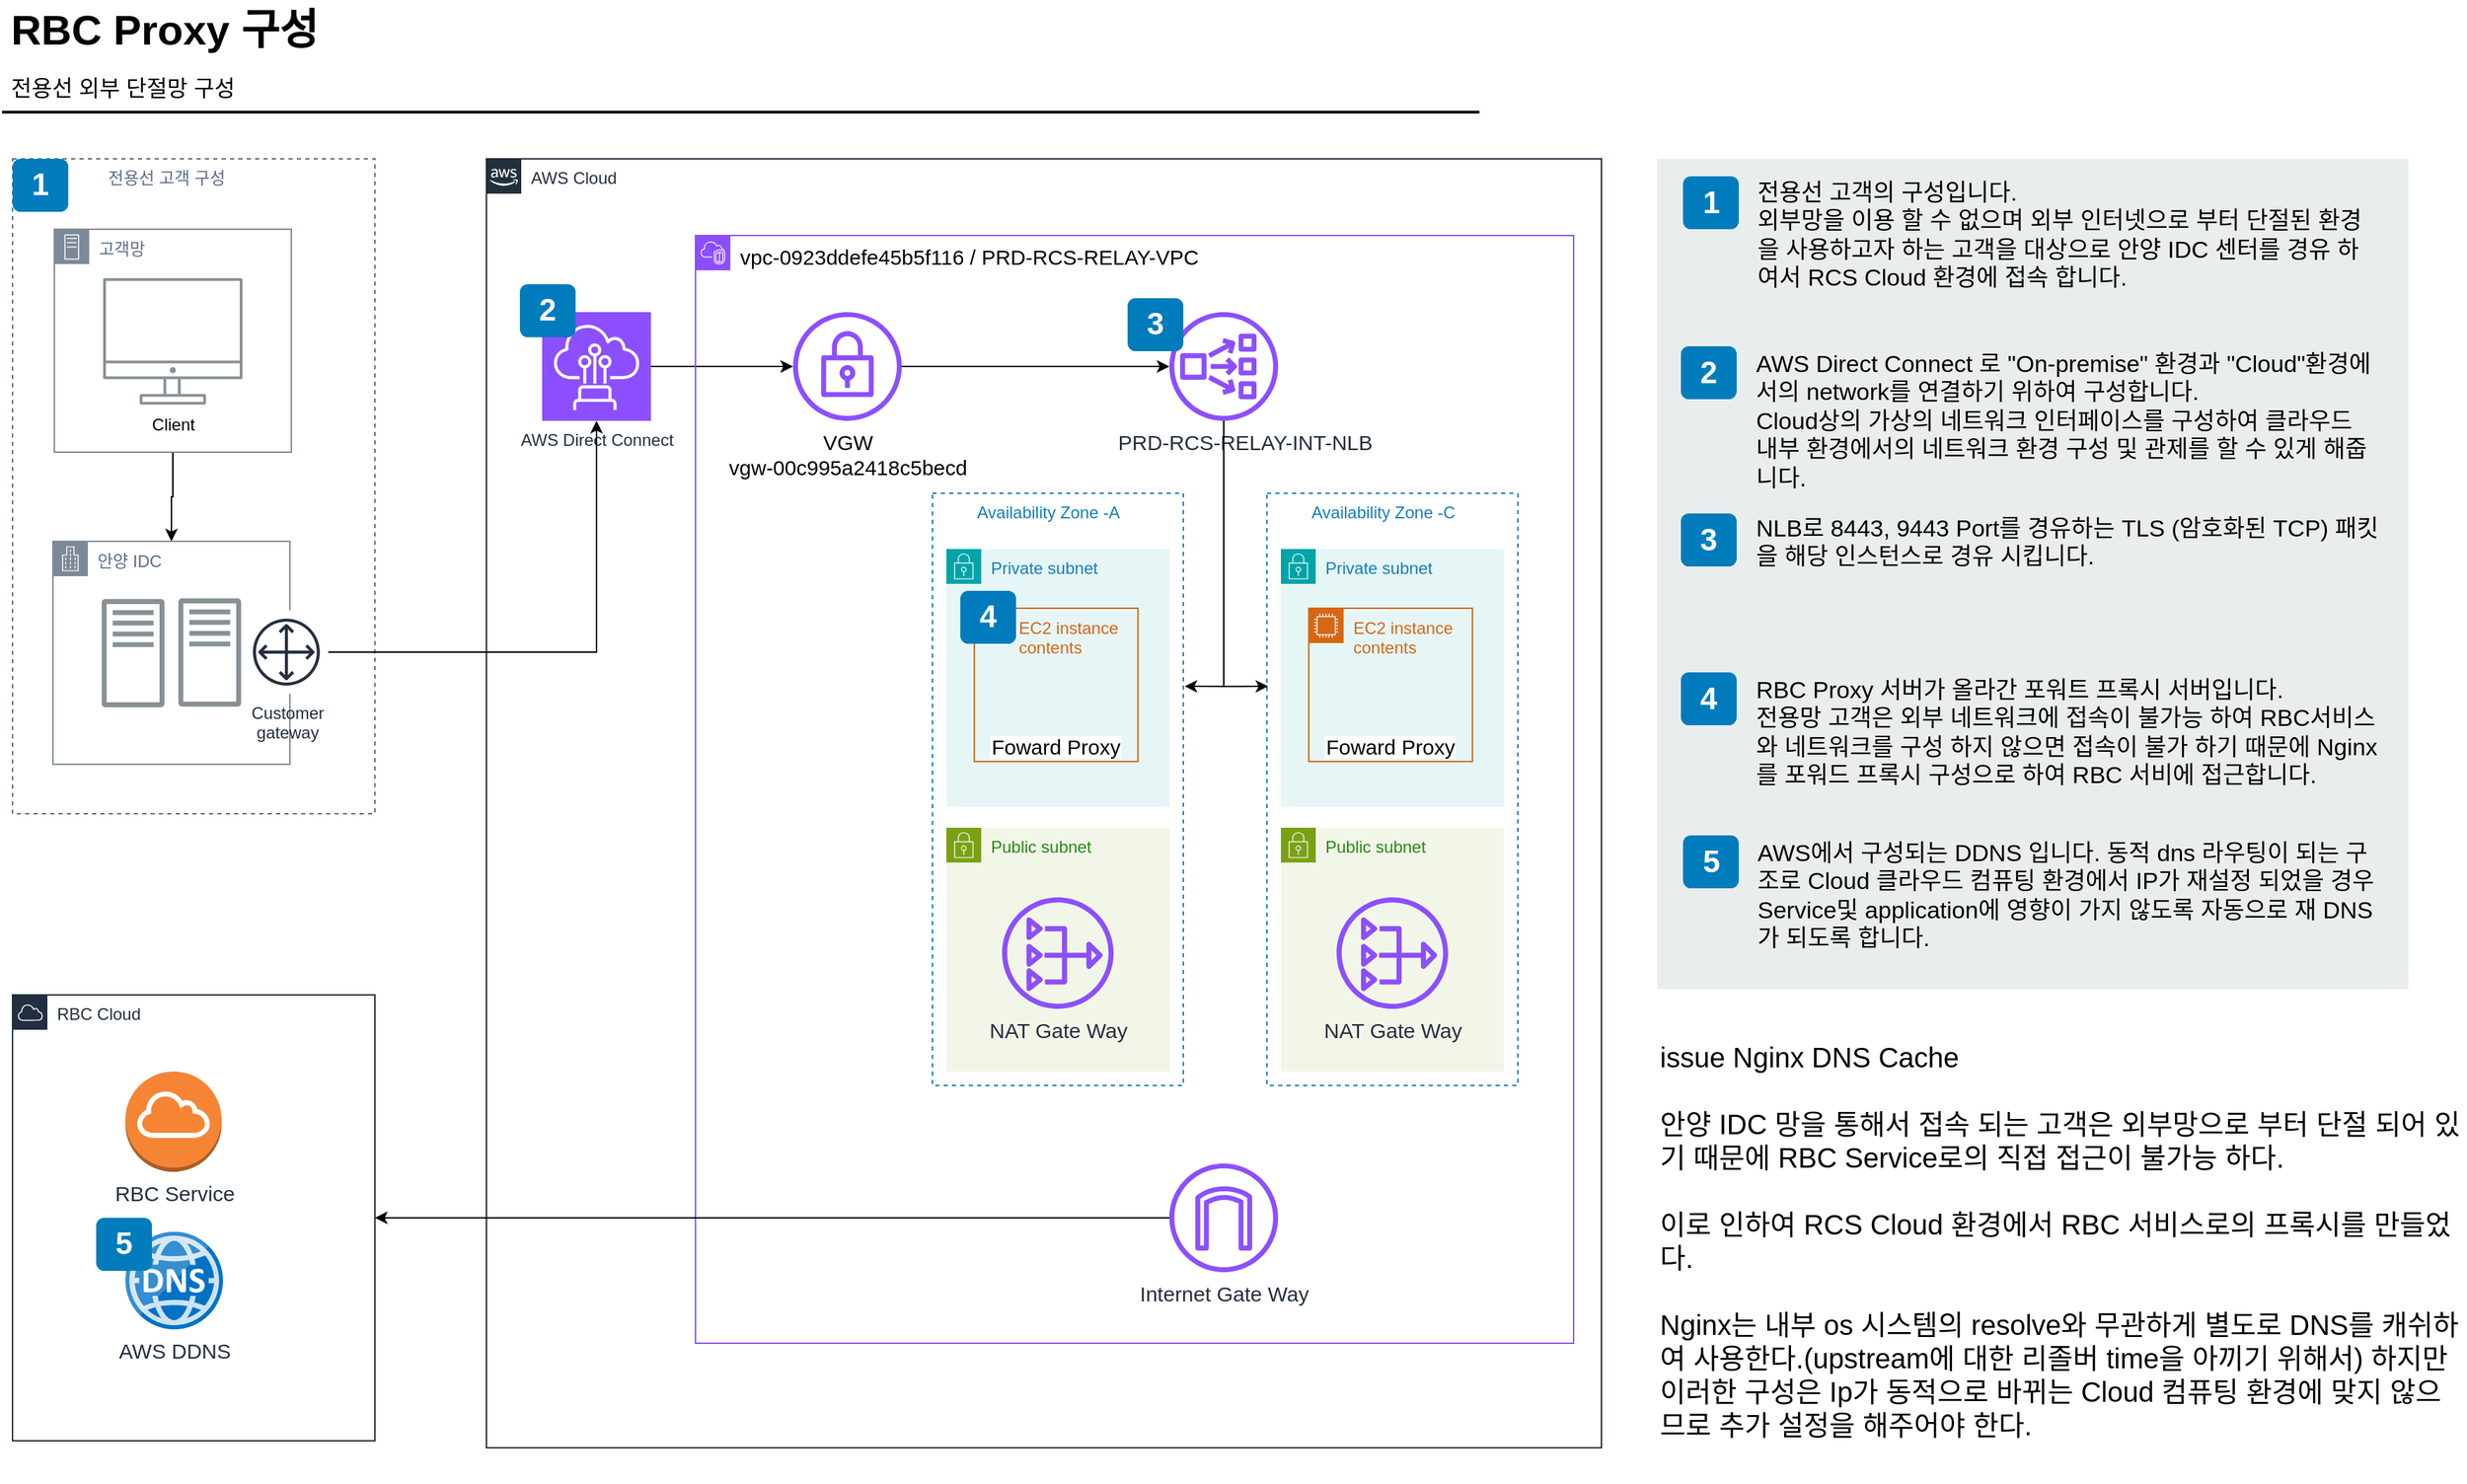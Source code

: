 <mxfile version="22.1.21" type="device" pages="3">
  <diagram id="gCwXRMIz21rzJuZSaW_x" name="RBC Proxy 구성">
    <mxGraphModel dx="2605" dy="1200" grid="1" gridSize="10" guides="1" tooltips="1" connect="1" arrows="1" fold="1" page="1" pageScale="1" pageWidth="827" pageHeight="1169" math="0" shadow="0">
      <root>
        <mxCell id="0" />
        <mxCell id="1" parent="0" />
        <mxCell id="jZVaUwOg5UY3L9NAnvdq-71" value="AWS Cloud" style="points=[[0,0],[0.25,0],[0.5,0],[0.75,0],[1,0],[1,0.25],[1,0.5],[1,0.75],[1,1],[0.75,1],[0.5,1],[0.25,1],[0,1],[0,0.75],[0,0.5],[0,0.25]];outlineConnect=0;gradientColor=none;html=1;whiteSpace=wrap;fontSize=12;fontStyle=0;shape=mxgraph.aws4.group;grIcon=mxgraph.aws4.group_aws_cloud_alt;strokeColor=#232F3E;fillColor=none;verticalAlign=top;align=left;spacingLeft=30;fontColor=#232F3E;dashed=0;labelBackgroundColor=none;container=1;pointerEvents=0;collapsible=0;recursiveResize=0;" parent="1" vertex="1">
          <mxGeometry x="380" y="140" width="800" height="925" as="geometry" />
        </mxCell>
        <mxCell id="b9-UMJMW0NDRinfDV-N9-56" style="edgeStyle=orthogonalEdgeStyle;rounded=0;orthogonalLoop=1;jettySize=auto;html=1;fontFamily=Helvetica;fontSize=12;fontColor=#232F3E;" parent="jZVaUwOg5UY3L9NAnvdq-71" source="b9-UMJMW0NDRinfDV-N9-14" target="b9-UMJMW0NDRinfDV-N9-18" edge="1">
          <mxGeometry relative="1" as="geometry" />
        </mxCell>
        <mxCell id="b9-UMJMW0NDRinfDV-N9-14" value="AWS Direct Connect" style="sketch=0;points=[[0,0,0],[0.25,0,0],[0.5,0,0],[0.75,0,0],[1,0,0],[0,1,0],[0.25,1,0],[0.5,1,0],[0.75,1,0],[1,1,0],[0,0.25,0],[0,0.5,0],[0,0.75,0],[1,0.25,0],[1,0.5,0],[1,0.75,0]];outlineConnect=0;fontColor=#232F3E;fillColor=#8C4FFF;strokeColor=#ffffff;dashed=0;verticalLabelPosition=bottom;verticalAlign=top;align=center;html=1;fontSize=12;fontStyle=0;aspect=fixed;shape=mxgraph.aws4.resourceIcon;resIcon=mxgraph.aws4.direct_connect;" parent="jZVaUwOg5UY3L9NAnvdq-71" vertex="1">
          <mxGeometry x="40" y="110" width="78" height="78" as="geometry" />
        </mxCell>
        <mxCell id="b9-UMJMW0NDRinfDV-N9-27" value="vpc-0923ddefe45b5f116 / PRD-RCS-RELAY-VPC" style="points=[[0,0],[0.25,0],[0.5,0],[0.75,0],[1,0],[1,0.25],[1,0.5],[1,0.75],[1,1],[0.75,1],[0.5,1],[0.25,1],[0,1],[0,0.75],[0,0.5],[0,0.25]];outlineConnect=0;gradientColor=none;html=1;whiteSpace=wrap;container=1;pointerEvents=0;collapsible=0;recursiveResize=0;shape=mxgraph.aws4.group;grIcon=mxgraph.aws4.group_vpc2;strokeColor=#8C4FFF;fillColor=none;verticalAlign=top;align=left;spacingLeft=30;dashed=0;fontSize=15;" parent="jZVaUwOg5UY3L9NAnvdq-71" vertex="1">
          <mxGeometry x="150" y="55" width="630" height="795" as="geometry" />
        </mxCell>
        <mxCell id="b9-UMJMW0NDRinfDV-N9-57" style="edgeStyle=orthogonalEdgeStyle;rounded=0;orthogonalLoop=1;jettySize=auto;html=1;fontFamily=Helvetica;fontSize=12;fontColor=#232F3E;" parent="b9-UMJMW0NDRinfDV-N9-27" source="b9-UMJMW0NDRinfDV-N9-18" target="b9-UMJMW0NDRinfDV-N9-28" edge="1">
          <mxGeometry relative="1" as="geometry" />
        </mxCell>
        <mxCell id="b9-UMJMW0NDRinfDV-N9-18" value="VGW&lt;br&gt;vgw-00c995a2418c5becd" style="sketch=0;outlineConnect=0;gradientColor=none;fillColor=#8C4FFF;strokeColor=none;dashed=0;verticalLabelPosition=bottom;verticalAlign=top;align=center;html=1;aspect=fixed;pointerEvents=1;shape=mxgraph.aws4.vpn_gateway;spacingLeft=0;labelPosition=center;fontSize=15;" parent="b9-UMJMW0NDRinfDV-N9-27" vertex="1">
          <mxGeometry x="70" y="55" width="78" height="78" as="geometry" />
        </mxCell>
        <mxCell id="b9-UMJMW0NDRinfDV-N9-28" value="PRD-RCS-RELAY-INT-NLB" style="sketch=0;outlineConnect=0;fontColor=#232F3E;gradientColor=none;fillColor=#8C4FFF;strokeColor=none;dashed=0;verticalLabelPosition=bottom;verticalAlign=top;align=center;html=1;fontSize=15;fontStyle=0;aspect=fixed;pointerEvents=1;shape=mxgraph.aws4.network_load_balancer;labelBackgroundColor=none;spacingLeft=30;fontFamily=Helvetica;" parent="b9-UMJMW0NDRinfDV-N9-27" vertex="1">
          <mxGeometry x="340" y="55" width="78" height="78" as="geometry" />
        </mxCell>
        <mxCell id="b9-UMJMW0NDRinfDV-N9-30" value="Availability Zone -C" style="fillColor=none;strokeColor=#147EBA;dashed=1;verticalAlign=top;fontStyle=0;fontColor=#147EBA;whiteSpace=wrap;html=1;labelBackgroundColor=none;pointerEvents=0;align=left;spacingLeft=30;fontFamily=Helvetica;fontSize=12;" parent="b9-UMJMW0NDRinfDV-N9-27" vertex="1">
          <mxGeometry x="410" y="185" width="180" height="425" as="geometry" />
        </mxCell>
        <mxCell id="b9-UMJMW0NDRinfDV-N9-33" value="Public subnet" style="points=[[0,0],[0.25,0],[0.5,0],[0.75,0],[1,0],[1,0.25],[1,0.5],[1,0.75],[1,1],[0.75,1],[0.5,1],[0.25,1],[0,1],[0,0.75],[0,0.5],[0,0.25]];outlineConnect=0;gradientColor=none;html=1;whiteSpace=wrap;fontSize=12;fontStyle=0;container=1;pointerEvents=0;collapsible=0;recursiveResize=0;shape=mxgraph.aws4.group;grIcon=mxgraph.aws4.group_security_group;grStroke=0;strokeColor=#7AA116;fillColor=#F2F6E8;verticalAlign=top;align=left;spacingLeft=30;fontColor=#248814;dashed=0;labelBackgroundColor=none;fontFamily=Helvetica;" parent="b9-UMJMW0NDRinfDV-N9-27" vertex="1">
          <mxGeometry x="420" y="425" width="160" height="175" as="geometry" />
        </mxCell>
        <mxCell id="b9-UMJMW0NDRinfDV-N9-35" value="Private subnet" style="points=[[0,0],[0.25,0],[0.5,0],[0.75,0],[1,0],[1,0.25],[1,0.5],[1,0.75],[1,1],[0.75,1],[0.5,1],[0.25,1],[0,1],[0,0.75],[0,0.5],[0,0.25]];outlineConnect=0;gradientColor=none;html=1;whiteSpace=wrap;fontSize=12;fontStyle=0;container=1;pointerEvents=0;collapsible=0;recursiveResize=0;shape=mxgraph.aws4.group;grIcon=mxgraph.aws4.group_security_group;grStroke=0;strokeColor=#00A4A6;fillColor=#E6F6F7;verticalAlign=top;align=left;spacingLeft=30;fontColor=#147EBA;dashed=0;labelBackgroundColor=none;fontFamily=Helvetica;" parent="b9-UMJMW0NDRinfDV-N9-27" vertex="1">
          <mxGeometry x="420" y="225" width="160" height="185" as="geometry" />
        </mxCell>
        <mxCell id="b9-UMJMW0NDRinfDV-N9-41" value="EC2 instance contents" style="points=[[0,0],[0.25,0],[0.5,0],[0.75,0],[1,0],[1,0.25],[1,0.5],[1,0.75],[1,1],[0.75,1],[0.5,1],[0.25,1],[0,1],[0,0.75],[0,0.5],[0,0.25]];outlineConnect=0;gradientColor=none;html=1;whiteSpace=wrap;fontSize=12;fontStyle=0;container=1;pointerEvents=0;collapsible=0;recursiveResize=0;shape=mxgraph.aws4.group;grIcon=mxgraph.aws4.group_ec2_instance_contents;strokeColor=#D86613;fillColor=none;verticalAlign=top;align=left;spacingLeft=30;fontColor=#D86613;dashed=0;labelBackgroundColor=none;fontFamily=Helvetica;" parent="b9-UMJMW0NDRinfDV-N9-35" vertex="1">
          <mxGeometry x="20" y="42.5" width="117.42" height="110" as="geometry" />
        </mxCell>
        <mxCell id="b9-UMJMW0NDRinfDV-N9-43" value="Foward Proxy" style="shape=image;verticalLabelPosition=bottom;labelBackgroundColor=default;verticalAlign=top;aspect=fixed;imageAspect=0;image=https://miro.medium.com/v2/resize:fit:1200/0*mjG1YdoT7xPcnznN.jpg;fontSize=15;" parent="b9-UMJMW0NDRinfDV-N9-41" vertex="1">
          <mxGeometry x="2.58" y="39" width="112.26" height="45" as="geometry" />
        </mxCell>
        <mxCell id="b9-UMJMW0NDRinfDV-N9-37" value="NAT Gate Way" style="sketch=0;outlineConnect=0;fontColor=#232F3E;gradientColor=none;fillColor=#8C4FFF;strokeColor=none;dashed=0;verticalLabelPosition=bottom;verticalAlign=top;align=center;html=1;fontSize=15;fontStyle=0;aspect=fixed;pointerEvents=1;shape=mxgraph.aws4.nat_gateway;labelBackgroundColor=none;spacingLeft=0;fontFamily=Helvetica;" parent="b9-UMJMW0NDRinfDV-N9-27" vertex="1">
          <mxGeometry x="460" y="475" width="80" height="80" as="geometry" />
        </mxCell>
        <mxCell id="b9-UMJMW0NDRinfDV-N9-58" value="Internet Gate Way" style="sketch=0;outlineConnect=0;fontColor=#232F3E;gradientColor=none;fillColor=#8C4FFF;strokeColor=none;dashed=0;verticalLabelPosition=bottom;verticalAlign=top;align=center;html=1;fontSize=15;fontStyle=0;aspect=fixed;pointerEvents=1;shape=mxgraph.aws4.internet_gateway;labelBackgroundColor=none;spacingLeft=0;fontFamily=Helvetica;" parent="b9-UMJMW0NDRinfDV-N9-27" vertex="1">
          <mxGeometry x="340" y="666" width="78" height="78" as="geometry" />
        </mxCell>
        <mxCell id="b9-UMJMW0NDRinfDV-N9-81" value="Availability Zone -A" style="fillColor=none;strokeColor=#147EBA;dashed=1;verticalAlign=top;fontStyle=0;fontColor=#147EBA;whiteSpace=wrap;html=1;labelBackgroundColor=none;pointerEvents=0;align=left;spacingLeft=30;fontFamily=Helvetica;fontSize=12;" parent="b9-UMJMW0NDRinfDV-N9-27" vertex="1">
          <mxGeometry x="170" y="185" width="180" height="425" as="geometry" />
        </mxCell>
        <mxCell id="b9-UMJMW0NDRinfDV-N9-82" value="Public subnet" style="points=[[0,0],[0.25,0],[0.5,0],[0.75,0],[1,0],[1,0.25],[1,0.5],[1,0.75],[1,1],[0.75,1],[0.5,1],[0.25,1],[0,1],[0,0.75],[0,0.5],[0,0.25]];outlineConnect=0;gradientColor=none;html=1;whiteSpace=wrap;fontSize=12;fontStyle=0;container=1;pointerEvents=0;collapsible=0;recursiveResize=0;shape=mxgraph.aws4.group;grIcon=mxgraph.aws4.group_security_group;grStroke=0;strokeColor=#7AA116;fillColor=#F2F6E8;verticalAlign=top;align=left;spacingLeft=30;fontColor=#248814;dashed=0;labelBackgroundColor=none;fontFamily=Helvetica;" parent="b9-UMJMW0NDRinfDV-N9-27" vertex="1">
          <mxGeometry x="180" y="425" width="160" height="175" as="geometry" />
        </mxCell>
        <mxCell id="b9-UMJMW0NDRinfDV-N9-83" value="Private subnet" style="points=[[0,0],[0.25,0],[0.5,0],[0.75,0],[1,0],[1,0.25],[1,0.5],[1,0.75],[1,1],[0.75,1],[0.5,1],[0.25,1],[0,1],[0,0.75],[0,0.5],[0,0.25]];outlineConnect=0;gradientColor=none;html=1;whiteSpace=wrap;fontSize=12;fontStyle=0;container=1;pointerEvents=0;collapsible=0;recursiveResize=0;shape=mxgraph.aws4.group;grIcon=mxgraph.aws4.group_security_group;grStroke=0;strokeColor=#00A4A6;fillColor=#E6F6F7;verticalAlign=top;align=left;spacingLeft=30;fontColor=#147EBA;dashed=0;labelBackgroundColor=none;fontFamily=Helvetica;" parent="b9-UMJMW0NDRinfDV-N9-27" vertex="1">
          <mxGeometry x="180" y="225" width="160" height="185" as="geometry" />
        </mxCell>
        <mxCell id="b9-UMJMW0NDRinfDV-N9-84" value="EC2 instance contents" style="points=[[0,0],[0.25,0],[0.5,0],[0.75,0],[1,0],[1,0.25],[1,0.5],[1,0.75],[1,1],[0.75,1],[0.5,1],[0.25,1],[0,1],[0,0.75],[0,0.5],[0,0.25]];outlineConnect=0;gradientColor=none;html=1;whiteSpace=wrap;fontSize=12;fontStyle=0;container=1;pointerEvents=0;collapsible=0;recursiveResize=0;shape=mxgraph.aws4.group;grIcon=mxgraph.aws4.group_ec2_instance_contents;strokeColor=#D86613;fillColor=none;verticalAlign=top;align=left;spacingLeft=30;fontColor=#D86613;dashed=0;labelBackgroundColor=none;fontFamily=Helvetica;" parent="b9-UMJMW0NDRinfDV-N9-83" vertex="1">
          <mxGeometry x="20" y="42.5" width="117.42" height="110" as="geometry" />
        </mxCell>
        <mxCell id="b9-UMJMW0NDRinfDV-N9-85" value="Foward Proxy" style="shape=image;verticalLabelPosition=bottom;labelBackgroundColor=default;verticalAlign=top;aspect=fixed;imageAspect=0;image=https://miro.medium.com/v2/resize:fit:1200/0*mjG1YdoT7xPcnznN.jpg;fontSize=15;" parent="b9-UMJMW0NDRinfDV-N9-84" vertex="1">
          <mxGeometry x="2.58" y="39" width="112.26" height="45" as="geometry" />
        </mxCell>
        <mxCell id="b9-UMJMW0NDRinfDV-N9-105" value="4" style="rounded=1;whiteSpace=wrap;html=1;fillColor=#007CBD;strokeColor=none;fontColor=#FFFFFF;fontStyle=1;fontSize=22;labelBackgroundColor=none;" parent="b9-UMJMW0NDRinfDV-N9-84" vertex="1">
          <mxGeometry x="-10" y="-12.5" width="40" height="38" as="geometry" />
        </mxCell>
        <mxCell id="b9-UMJMW0NDRinfDV-N9-86" value="NAT Gate Way" style="sketch=0;outlineConnect=0;fontColor=#232F3E;gradientColor=none;fillColor=#8C4FFF;strokeColor=none;dashed=0;verticalLabelPosition=bottom;verticalAlign=top;align=center;html=1;fontSize=15;fontStyle=0;aspect=fixed;pointerEvents=1;shape=mxgraph.aws4.nat_gateway;labelBackgroundColor=none;spacingLeft=0;fontFamily=Helvetica;" parent="b9-UMJMW0NDRinfDV-N9-27" vertex="1">
          <mxGeometry x="220" y="475" width="80" height="80" as="geometry" />
        </mxCell>
        <mxCell id="b9-UMJMW0NDRinfDV-N9-92" style="edgeStyle=orthogonalEdgeStyle;rounded=0;orthogonalLoop=1;jettySize=auto;html=1;entryX=1.005;entryY=0.326;entryDx=0;entryDy=0;entryPerimeter=0;fontFamily=Helvetica;fontSize=12;fontColor=#232F3E;" parent="b9-UMJMW0NDRinfDV-N9-27" source="b9-UMJMW0NDRinfDV-N9-28" target="b9-UMJMW0NDRinfDV-N9-81" edge="1">
          <mxGeometry relative="1" as="geometry" />
        </mxCell>
        <mxCell id="b9-UMJMW0NDRinfDV-N9-93" style="edgeStyle=orthogonalEdgeStyle;rounded=0;orthogonalLoop=1;jettySize=auto;html=1;entryX=0.005;entryY=0.326;entryDx=0;entryDy=0;entryPerimeter=0;fontFamily=Helvetica;fontSize=12;fontColor=#232F3E;" parent="b9-UMJMW0NDRinfDV-N9-27" source="b9-UMJMW0NDRinfDV-N9-28" target="b9-UMJMW0NDRinfDV-N9-30" edge="1">
          <mxGeometry relative="1" as="geometry" />
        </mxCell>
        <mxCell id="b9-UMJMW0NDRinfDV-N9-89" value="3" style="rounded=1;whiteSpace=wrap;html=1;fillColor=#007CBD;strokeColor=none;fontColor=#FFFFFF;fontStyle=1;fontSize=22;labelBackgroundColor=none;" parent="b9-UMJMW0NDRinfDV-N9-27" vertex="1">
          <mxGeometry x="310" y="45" width="40" height="38" as="geometry" />
        </mxCell>
        <mxCell id="b9-UMJMW0NDRinfDV-N9-88" value="2" style="rounded=1;whiteSpace=wrap;html=1;fillColor=#007CBD;strokeColor=none;fontColor=#FFFFFF;fontStyle=1;fontSize=22;labelBackgroundColor=none;" parent="jZVaUwOg5UY3L9NAnvdq-71" vertex="1">
          <mxGeometry x="24" y="90" width="40" height="38" as="geometry" />
        </mxCell>
        <mxCell id="-QjtrjUzRDEMRZ5MF8oH-46" value="" style="rounded=0;whiteSpace=wrap;html=1;fillColor=#EAEDED;fontSize=22;fontColor=#FFFFFF;strokeColor=none;labelBackgroundColor=none;" parent="1" vertex="1">
          <mxGeometry x="1220" y="140" width="539" height="596" as="geometry" />
        </mxCell>
        <mxCell id="-QjtrjUzRDEMRZ5MF8oH-36" value="1" style="rounded=1;whiteSpace=wrap;html=1;fillColor=#007CBD;strokeColor=none;fontColor=#FFFFFF;fontStyle=1;fontSize=22;labelBackgroundColor=none;" parent="1" vertex="1">
          <mxGeometry x="1238.5" y="152.5" width="40" height="38" as="geometry" />
        </mxCell>
        <mxCell id="-QjtrjUzRDEMRZ5MF8oH-37" value="2" style="rounded=1;whiteSpace=wrap;html=1;fillColor=#007CBD;strokeColor=none;fontColor=#FFFFFF;fontStyle=1;fontSize=22;labelBackgroundColor=none;" parent="1" vertex="1">
          <mxGeometry x="1237" y="274.5" width="40" height="38" as="geometry" />
        </mxCell>
        <mxCell id="-QjtrjUzRDEMRZ5MF8oH-38" value="3" style="rounded=1;whiteSpace=wrap;html=1;fillColor=#007CBD;strokeColor=none;fontColor=#FFFFFF;fontStyle=1;fontSize=22;labelBackgroundColor=none;" parent="1" vertex="1">
          <mxGeometry x="1237" y="394.5" width="40" height="38" as="geometry" />
        </mxCell>
        <mxCell id="-QjtrjUzRDEMRZ5MF8oH-39" value="4" style="rounded=1;whiteSpace=wrap;html=1;fillColor=#007CBD;strokeColor=none;fontColor=#FFFFFF;fontStyle=1;fontSize=22;labelBackgroundColor=none;" parent="1" vertex="1">
          <mxGeometry x="1237" y="508.5" width="40" height="38" as="geometry" />
        </mxCell>
        <mxCell id="-QjtrjUzRDEMRZ5MF8oH-40" value="5" style="rounded=1;whiteSpace=wrap;html=1;fillColor=#007CBD;strokeColor=none;fontColor=#FFFFFF;fontStyle=1;fontSize=22;labelBackgroundColor=none;" parent="1" vertex="1">
          <mxGeometry x="1238.5" y="625.5" width="40" height="38" as="geometry" />
        </mxCell>
        <mxCell id="-QjtrjUzRDEMRZ5MF8oH-47" value="RBC Proxy 구성" style="text;html=1;resizable=0;points=[];autosize=1;align=left;verticalAlign=top;spacingTop=-4;fontSize=30;fontStyle=1;labelBackgroundColor=none;" parent="1" vertex="1">
          <mxGeometry x="36.5" y="26.5" width="250" height="40" as="geometry" />
        </mxCell>
        <mxCell id="-QjtrjUzRDEMRZ5MF8oH-48" value="전용선 외부 단절망 구성" style="text;html=1;resizable=0;points=[];autosize=1;align=left;verticalAlign=top;spacingTop=-4;fontSize=16;labelBackgroundColor=none;" parent="1" vertex="1">
          <mxGeometry x="36.5" y="76.5" width="200" height="30" as="geometry" />
        </mxCell>
        <mxCell id="SCVMTBWpLvtzJIhz15lM-1" value="" style="line;strokeWidth=2;html=1;fontSize=14;labelBackgroundColor=none;" parent="1" vertex="1">
          <mxGeometry x="32.5" y="101.5" width="1060" height="10" as="geometry" />
        </mxCell>
        <mxCell id="SCVMTBWpLvtzJIhz15lM-6" value="전용선 고객의 구성입니다.&lt;br style=&quot;font-size: 17px;&quot;&gt;외부망을 이용 할 수 없으며 외부 인터넷으로 부터 단절된 환경을 사용하고자 하는 고객을 대상으로 안양 IDC 센터를 경유 하여서 RCS Cloud 환경에 접속 합니다." style="text;html=1;align=left;verticalAlign=top;spacingTop=-4;fontSize=17;labelBackgroundColor=none;whiteSpace=wrap;" parent="1" vertex="1">
          <mxGeometry x="1290" y="152" width="449" height="118" as="geometry" />
        </mxCell>
        <mxCell id="SCVMTBWpLvtzJIhz15lM-7" value="AWS Direct Connect 로 &quot;On-premise&quot; 환경과 &quot;Cloud&quot;환경에서의 network를 연결하기 위하여 구성합니다.&lt;br style=&quot;font-size: 17px;&quot;&gt;Cloud상의 가상의 네트워크 인터페이스를 구성하여 클라우드 내부 환경에서의 네트워크 환경 구성 및 관제를 할 수 있게 해줍니다." style="text;html=1;align=left;verticalAlign=top;spacingTop=-4;fontSize=17;labelBackgroundColor=none;whiteSpace=wrap;" parent="1" vertex="1">
          <mxGeometry x="1289" y="275" width="450" height="115" as="geometry" />
        </mxCell>
        <mxCell id="SCVMTBWpLvtzJIhz15lM-9" value="NLB로 8443, 9443 Port를 경유하는 TLS (암호화된 TCP) 패킷을 해당 인스턴스로 경유 시킵니다.&lt;span style=&quot;font-size: 17px;&quot;&gt;&lt;br style=&quot;font-size: 17px;&quot;&gt;&lt;/span&gt;" style="text;html=1;align=left;verticalAlign=top;spacingTop=-4;fontSize=17;labelBackgroundColor=none;whiteSpace=wrap;" parent="1" vertex="1">
          <mxGeometry x="1289" y="393" width="450" height="117" as="geometry" />
        </mxCell>
        <mxCell id="SCVMTBWpLvtzJIhz15lM-10" value="RBC Proxy 서버가 올라간 포워트 프록시 서버입니다.&lt;br style=&quot;border-color: var(--border-color);&quot;&gt;전용망 고객은 외부 네트워크에 접속이 불가능 하여 RBC서비스와 네트워크를 구성 하지 않으면 접속이 불가 하기 때문에 Nginx를 포워드 프록시 구성으로 하여 RBC 서비에 접근합니다." style="text;html=1;align=left;verticalAlign=top;spacingTop=-4;fontSize=17;labelBackgroundColor=none;whiteSpace=wrap;" parent="1" vertex="1">
          <mxGeometry x="1289" y="509" width="450" height="121" as="geometry" />
        </mxCell>
        <mxCell id="SCVMTBWpLvtzJIhz15lM-11" value="AWS에서 구성되는 DDNS 입니다. 동적 dns 라우팅이 되는 구조로 Cloud 클라우드 컴퓨팅 환경에서 IP가 재설정 되었을 경우 Service및 application에 영향이 가지 않도록 자동으로 재 DNS 가 되도록 합니다." style="text;html=1;align=left;verticalAlign=top;spacingTop=-4;fontSize=17;labelBackgroundColor=none;whiteSpace=wrap;" parent="1" vertex="1">
          <mxGeometry x="1290" y="626" width="449" height="114" as="geometry" />
        </mxCell>
        <mxCell id="b9-UMJMW0NDRinfDV-N9-13" value="안양&amp;nbsp;IDC" style="points=[[0,0],[0.25,0],[0.5,0],[0.75,0],[1,0],[1,0.25],[1,0.5],[1,0.75],[1,1],[0.75,1],[0.5,1],[0.25,1],[0,1],[0,0.75],[0,0.5],[0,0.25]];outlineConnect=0;gradientColor=none;html=1;whiteSpace=wrap;fontSize=12;fontStyle=0;container=1;pointerEvents=0;collapsible=0;recursiveResize=0;shape=mxgraph.aws4.group;grIcon=mxgraph.aws4.group_corporate_data_center;strokeColor=#7D8998;fillColor=none;verticalAlign=top;align=left;spacingLeft=30;fontColor=#5A6C86;dashed=0;" parent="1" vertex="1">
          <mxGeometry x="69" y="414.5" width="170" height="160" as="geometry" />
        </mxCell>
        <mxCell id="b9-UMJMW0NDRinfDV-N9-25" value="" style="sketch=0;outlineConnect=0;fontColor=#232F3E;gradientColor=none;fillColor=#879196;strokeColor=none;dashed=0;verticalLabelPosition=bottom;verticalAlign=top;align=center;html=1;fontSize=12;fontStyle=0;aspect=fixed;pointerEvents=1;shape=mxgraph.aws4.traditional_server;labelBackgroundColor=none;spacingLeft=30;fontFamily=Helvetica;" parent="b9-UMJMW0NDRinfDV-N9-13" vertex="1">
          <mxGeometry x="35" y="41.25" width="45" height="78" as="geometry" />
        </mxCell>
        <mxCell id="b9-UMJMW0NDRinfDV-N9-26" value="" style="sketch=0;outlineConnect=0;fontColor=#232F3E;gradientColor=none;fillColor=#879196;strokeColor=none;dashed=0;verticalLabelPosition=bottom;verticalAlign=top;align=center;html=1;fontSize=12;fontStyle=0;aspect=fixed;pointerEvents=1;shape=mxgraph.aws4.traditional_server;labelBackgroundColor=none;spacingLeft=30;fontFamily=Helvetica;" parent="b9-UMJMW0NDRinfDV-N9-13" vertex="1">
          <mxGeometry x="90" y="40.75" width="45" height="78" as="geometry" />
        </mxCell>
        <mxCell id="b9-UMJMW0NDRinfDV-N9-115" style="edgeStyle=orthogonalEdgeStyle;rounded=0;orthogonalLoop=1;jettySize=auto;html=1;entryX=0.5;entryY=0;entryDx=0;entryDy=0;fontFamily=Helvetica;fontSize=12;fontColor=#232F3E;" parent="1" source="b9-UMJMW0NDRinfDV-N9-21" target="b9-UMJMW0NDRinfDV-N9-13" edge="1">
          <mxGeometry relative="1" as="geometry" />
        </mxCell>
        <mxCell id="b9-UMJMW0NDRinfDV-N9-21" value="고객망" style="points=[[0,0],[0.25,0],[0.5,0],[0.75,0],[1,0],[1,0.25],[1,0.5],[1,0.75],[1,1],[0.75,1],[0.5,1],[0.25,1],[0,1],[0,0.75],[0,0.5],[0,0.25]];outlineConnect=0;gradientColor=none;html=1;whiteSpace=wrap;fontSize=12;fontStyle=0;container=1;pointerEvents=0;collapsible=0;recursiveResize=0;shape=mxgraph.aws4.group;grIcon=mxgraph.aws4.group_on_premise;strokeColor=#7D8998;fillColor=none;verticalAlign=top;align=left;spacingLeft=30;fontColor=#5A6C86;dashed=0;labelBackgroundColor=none;fontFamily=Helvetica;" parent="1" vertex="1">
          <mxGeometry x="70" y="190.5" width="170" height="160" as="geometry" />
        </mxCell>
        <mxCell id="b9-UMJMW0NDRinfDV-N9-23" value="Client" style="sketch=0;outlineConnect=0;gradientColor=none;strokeColor=none;fillColor=#879196;dashed=0;verticalLabelPosition=bottom;verticalAlign=top;align=center;html=1;aspect=fixed;shape=mxgraph.aws4.illustration_desktop;pointerEvents=1;spacingLeft=0;" parent="b9-UMJMW0NDRinfDV-N9-21" vertex="1">
          <mxGeometry x="35" y="35" width="100" height="91" as="geometry" />
        </mxCell>
        <mxCell id="b9-UMJMW0NDRinfDV-N9-54" value="&amp;nbsp; &amp;nbsp; &amp;nbsp; &amp;nbsp; &amp;nbsp; &amp;nbsp;전용선 고객 구성&lt;br&gt;" style="fillColor=none;strokeColor=#5A6C86;dashed=1;verticalAlign=top;fontStyle=0;fontColor=#5A6C86;whiteSpace=wrap;html=1;labelBackgroundColor=none;pointerEvents=0;align=left;spacingLeft=30;fontFamily=Helvetica;fontSize=12;" parent="1" vertex="1">
          <mxGeometry x="40" y="140" width="260" height="470" as="geometry" />
        </mxCell>
        <mxCell id="b9-UMJMW0NDRinfDV-N9-73" value="RBC Cloud" style="points=[[0,0],[0.25,0],[0.5,0],[0.75,0],[1,0],[1,0.25],[1,0.5],[1,0.75],[1,1],[0.75,1],[0.5,1],[0.25,1],[0,1],[0,0.75],[0,0.5],[0,0.25]];outlineConnect=0;gradientColor=none;html=1;whiteSpace=wrap;fontSize=12;fontStyle=0;container=1;pointerEvents=0;collapsible=0;recursiveResize=0;shape=mxgraph.aws4.group;grIcon=mxgraph.aws4.group_aws_cloud;strokeColor=#232F3E;fillColor=none;verticalAlign=top;align=left;spacingLeft=30;fontColor=#232F3E;dashed=0;labelBackgroundColor=none;fontFamily=Helvetica;" parent="1" vertex="1">
          <mxGeometry x="40" y="740" width="260" height="320" as="geometry" />
        </mxCell>
        <mxCell id="b9-UMJMW0NDRinfDV-N9-96" value="RBC Service" style="outlineConnect=0;dashed=0;verticalLabelPosition=bottom;verticalAlign=top;align=center;html=1;shape=mxgraph.aws3.internet_gateway;fillColor=#F58534;gradientColor=none;labelBackgroundColor=none;pointerEvents=0;strokeColor=#232F3E;spacingLeft=0;fontFamily=Helvetica;fontSize=15;fontColor=#232F3E;" parent="b9-UMJMW0NDRinfDV-N9-73" vertex="1">
          <mxGeometry x="81" y="55" width="69" height="72" as="geometry" />
        </mxCell>
        <mxCell id="b9-UMJMW0NDRinfDV-N9-97" value="AWS DDNS" style="image;sketch=0;aspect=fixed;html=1;points=[];align=center;fontSize=15;image=img/lib/mscae/DNS.svg;dashed=0;labelBackgroundColor=none;pointerEvents=0;strokeColor=#232F3E;verticalAlign=top;spacingLeft=0;fontFamily=Helvetica;fontColor=#232F3E;fillColor=none;gradientColor=none;" parent="b9-UMJMW0NDRinfDV-N9-73" vertex="1">
          <mxGeometry x="81" y="170" width="70" height="70" as="geometry" />
        </mxCell>
        <mxCell id="b9-UMJMW0NDRinfDV-N9-106" value="5" style="rounded=1;whiteSpace=wrap;html=1;fillColor=#007CBD;strokeColor=none;fontColor=#FFFFFF;fontStyle=1;fontSize=22;labelBackgroundColor=none;" parent="b9-UMJMW0NDRinfDV-N9-73" vertex="1">
          <mxGeometry x="60" y="160" width="40" height="38" as="geometry" />
        </mxCell>
        <mxCell id="b9-UMJMW0NDRinfDV-N9-87" value="1" style="rounded=1;whiteSpace=wrap;html=1;fillColor=#007CBD;strokeColor=none;fontColor=#FFFFFF;fontStyle=1;fontSize=22;labelBackgroundColor=none;" parent="1" vertex="1">
          <mxGeometry x="40" y="140" width="40" height="38" as="geometry" />
        </mxCell>
        <mxCell id="b9-UMJMW0NDRinfDV-N9-98" style="edgeStyle=orthogonalEdgeStyle;rounded=0;orthogonalLoop=1;jettySize=auto;html=1;entryX=1;entryY=0.5;entryDx=0;entryDy=0;fontFamily=Helvetica;fontSize=12;fontColor=#232F3E;" parent="1" source="b9-UMJMW0NDRinfDV-N9-58" target="b9-UMJMW0NDRinfDV-N9-73" edge="1">
          <mxGeometry relative="1" as="geometry">
            <mxPoint x="360" y="900.0" as="targetPoint" />
          </mxGeometry>
        </mxCell>
        <mxCell id="b9-UMJMW0NDRinfDV-N9-104" style="edgeStyle=orthogonalEdgeStyle;rounded=0;orthogonalLoop=1;jettySize=auto;html=1;fontFamily=Helvetica;fontSize=12;fontColor=#232F3E;" parent="1" source="b9-UMJMW0NDRinfDV-N9-103" target="b9-UMJMW0NDRinfDV-N9-14" edge="1">
          <mxGeometry relative="1" as="geometry" />
        </mxCell>
        <mxCell id="b9-UMJMW0NDRinfDV-N9-103" value="Customer&#xa;gateway" style="sketch=0;outlineConnect=0;fontColor=#232F3E;gradientColor=none;strokeColor=#232F3E;fillColor=#ffffff;dashed=0;verticalLabelPosition=bottom;verticalAlign=top;align=center;html=1;fontSize=12;fontStyle=0;aspect=fixed;shape=mxgraph.aws4.resourceIcon;resIcon=mxgraph.aws4.customer_gateway;labelBackgroundColor=none;pointerEvents=0;spacingLeft=0;fontFamily=Helvetica;" parent="1" vertex="1">
          <mxGeometry x="206.5" y="464" width="60" height="60" as="geometry" />
        </mxCell>
        <mxCell id="b9-UMJMW0NDRinfDV-N9-112" value="issue Nginx DNS Cache&lt;br&gt;&lt;br&gt;안양 IDC 망을 통해서 접속 되는 고객은 외부망으로 부터 단절 되어 있기 때문에 RBC Service로의 직접 접근이 불가능 하다.&lt;br&gt;&lt;br&gt;이로 인하여 RCS Cloud 환경에서 RBC 서비스로의 프록시를 만들었다.&lt;br&gt;&lt;br&gt;Nginx는 내부 os 시스템의 resolve와 무관하게 별도로 DNS를 캐쉬하여 사용한다.(upstream에 대한 리졸버 time을 아끼기 위해서) 하지만 이러한 구성은 Ip가 동적으로 바뀌는 Cloud 컴퓨팅 환경에 맞지 않으므로 추가 설정을 해주어야 한다." style="text;html=1;align=left;verticalAlign=top;spacingTop=-4;fontSize=20;labelBackgroundColor=none;whiteSpace=wrap;" parent="1" vertex="1">
          <mxGeometry x="1220" y="770" width="580" height="320" as="geometry" />
        </mxCell>
      </root>
    </mxGraphModel>
  </diagram>
  <diagram id="JAxaBzijc8ZX_405okta" name="통신사 구성">
    <mxGraphModel dx="1693" dy="780" grid="1" gridSize="10" guides="1" tooltips="1" connect="1" arrows="1" fold="1" page="1" pageScale="1" pageWidth="827" pageHeight="1169" math="0" shadow="0">
      <root>
        <mxCell id="0" />
        <mxCell id="1" parent="0" />
      </root>
    </mxGraphModel>
  </diagram>
  <diagram id="zpZFHyoO0pPBURoNC3Sl" name="RCS 쿠버네티스">
    <mxGraphModel dx="1693" dy="780" grid="1" gridSize="10" guides="1" tooltips="1" connect="1" arrows="1" fold="1" page="1" pageScale="1" pageWidth="827" pageHeight="1169" math="0" shadow="0">
      <root>
        <mxCell id="0" />
        <mxCell id="1" parent="0" />
      </root>
    </mxGraphModel>
  </diagram>
</mxfile>
